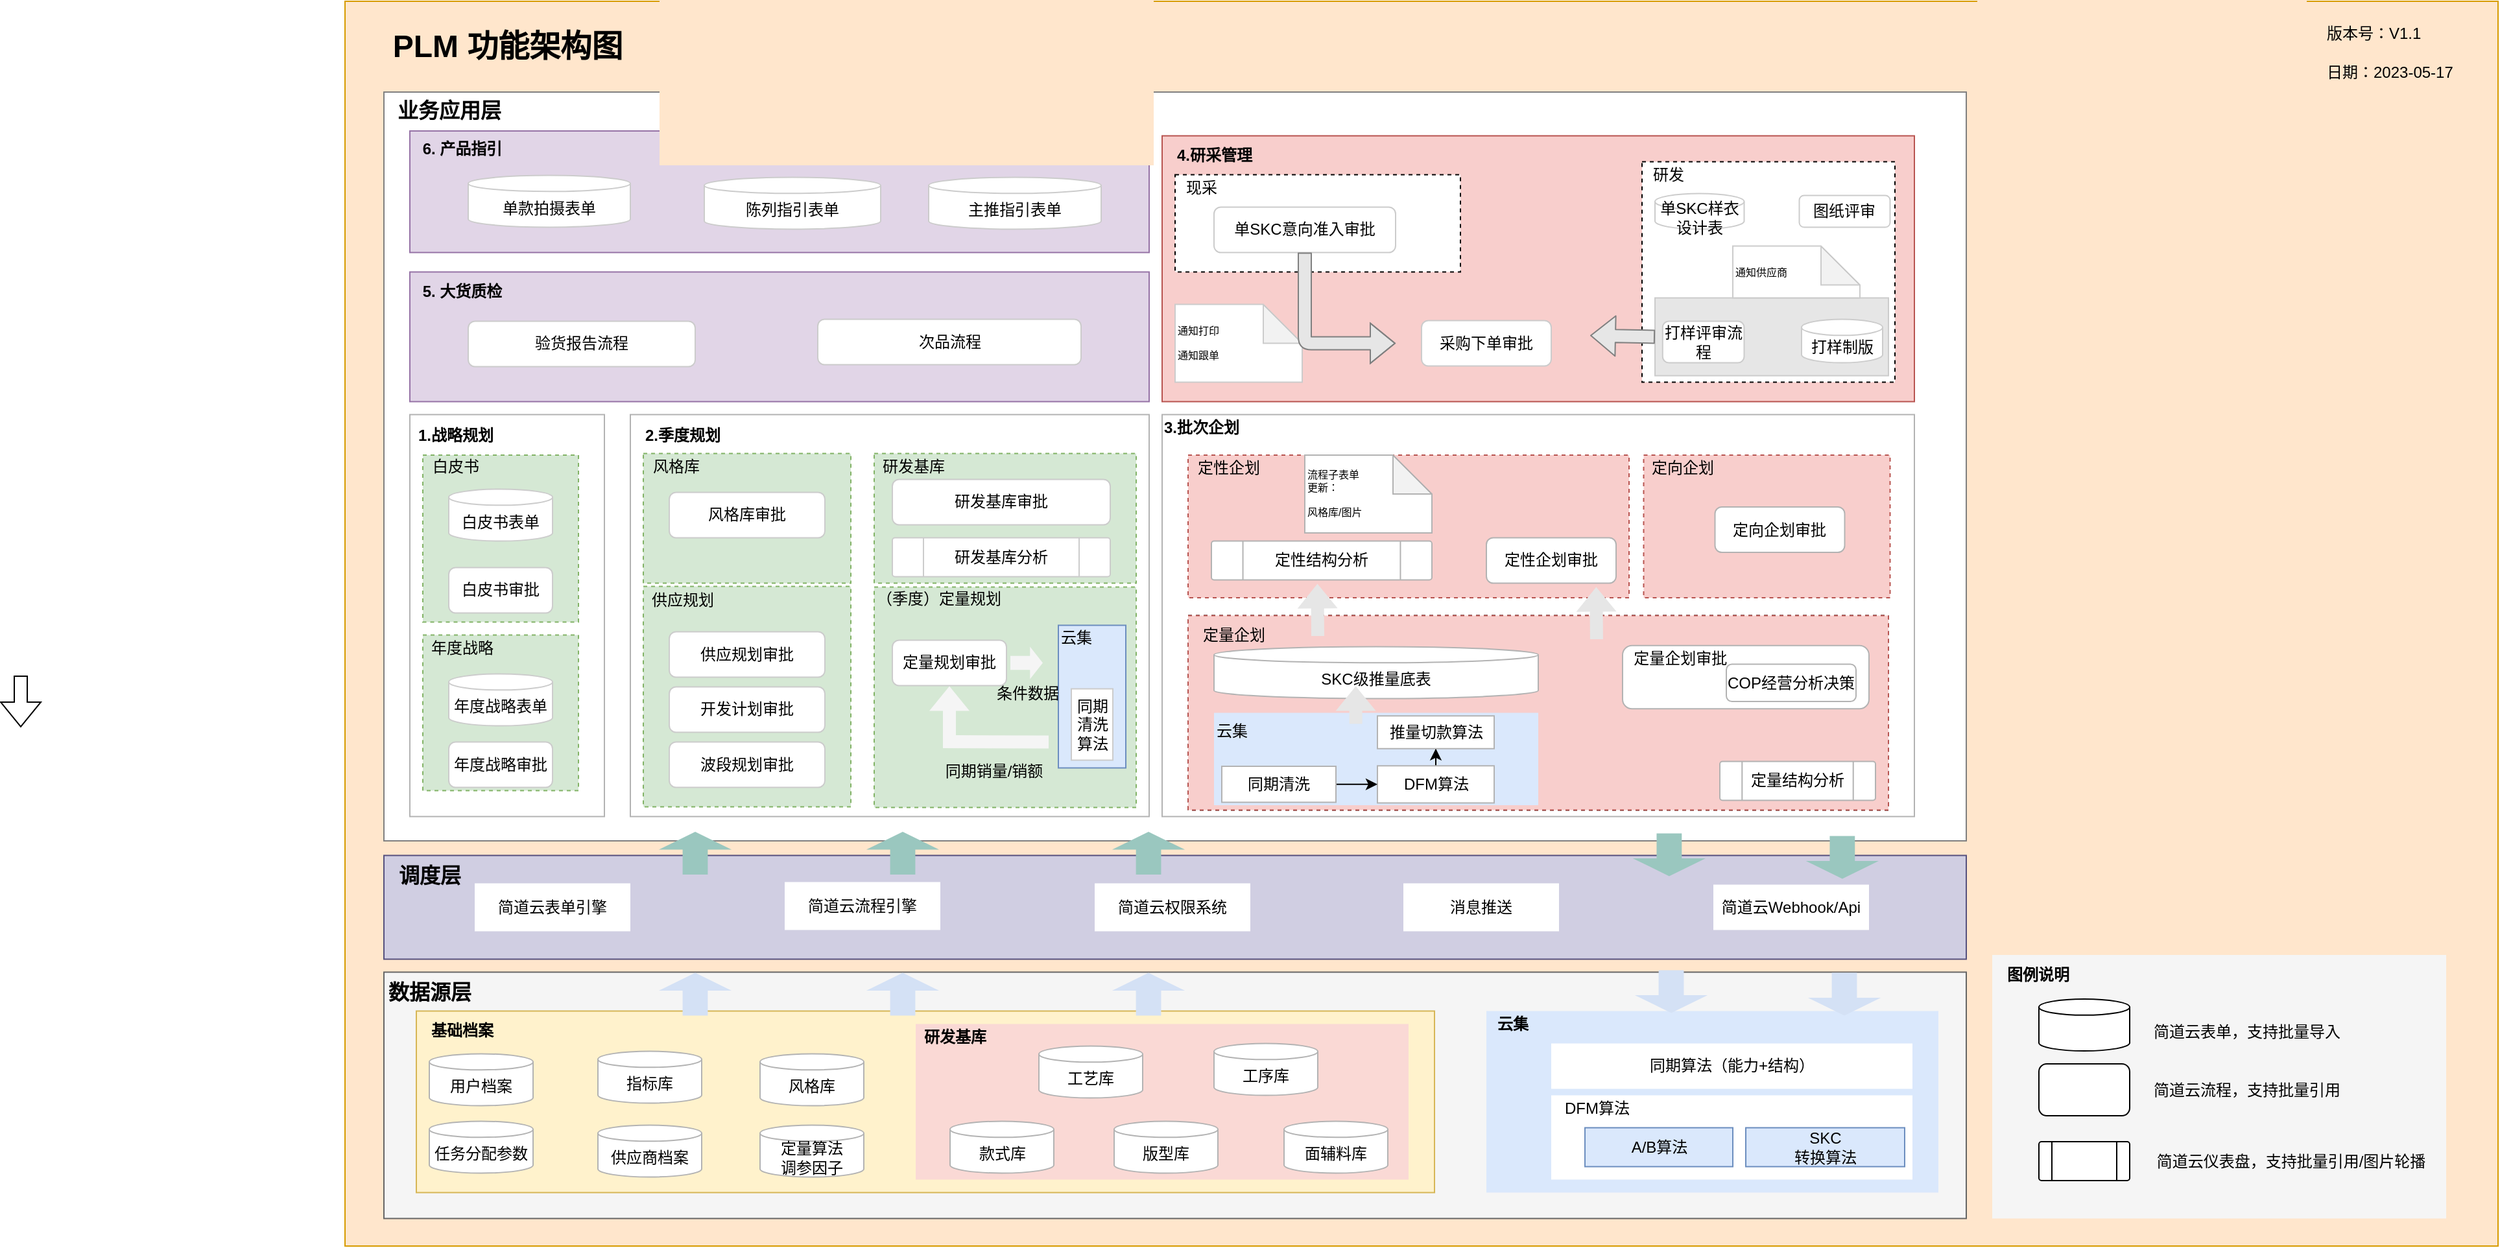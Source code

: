 <mxfile version="21.3.0" type="github">
  <diagram name="第 1 页" id="NGaYdp4NzxHwyvM-AVmB">
    <mxGraphModel dx="2502" dy="943" grid="1" gridSize="10" guides="1" tooltips="1" connect="1" arrows="1" fold="1" page="1" pageScale="1" pageWidth="827" pageHeight="1169" math="0" shadow="0">
      <root>
        <mxCell id="0" />
        <mxCell id="1" parent="0" />
        <mxCell id="VTWRcrDlexA1xvFoJJcc-1" value="" style="rounded=0;whiteSpace=wrap;html=1;fillColor=#ffe6cc;strokeColor=#d79b00;" parent="1" vertex="1">
          <mxGeometry y="1070" width="1660" height="960" as="geometry" />
        </mxCell>
        <mxCell id="VTWRcrDlexA1xvFoJJcc-2" value="" style="rounded=0;whiteSpace=wrap;html=1;strokeColor=#808080;" parent="1" vertex="1">
          <mxGeometry x="30" y="1140" width="1220" height="577.5" as="geometry" />
        </mxCell>
        <mxCell id="VTWRcrDlexA1xvFoJJcc-3" value="&lt;b style=&quot;font-size: 16px;&quot;&gt;业务应用层&lt;/b&gt;" style="text;html=1;align=center;verticalAlign=middle;resizable=0;points=[];autosize=1;fontSize=16;" parent="1" vertex="1">
          <mxGeometry x="30" y="1139" width="100" height="30" as="geometry" />
        </mxCell>
        <mxCell id="VTWRcrDlexA1xvFoJJcc-4" value="" style="rounded=0;whiteSpace=wrap;html=1;strokeColor=#B3B3B3;" parent="1" vertex="1">
          <mxGeometry x="50" y="1388.75" width="150" height="310" as="geometry" />
        </mxCell>
        <mxCell id="VTWRcrDlexA1xvFoJJcc-5" value="1.战略规划" style="text;html=1;align=center;verticalAlign=middle;resizable=0;points=[];autosize=1;fontStyle=1" parent="1" vertex="1">
          <mxGeometry x="45" y="1390" width="80" height="30" as="geometry" />
        </mxCell>
        <mxCell id="VTWRcrDlexA1xvFoJJcc-6" value="" style="rounded=0;whiteSpace=wrap;html=1;strokeColor=#666666;fillColor=#f5f5f5;fontColor=#333333;" parent="1" vertex="1">
          <mxGeometry x="30" y="1818.75" width="1220" height="190" as="geometry" />
        </mxCell>
        <mxCell id="VTWRcrDlexA1xvFoJJcc-7" value="&lt;b style=&quot;font-size: 16px;&quot;&gt;数据源层&lt;/b&gt;" style="text;html=1;align=center;verticalAlign=middle;resizable=0;points=[];autosize=1;fontSize=16;" parent="1" vertex="1">
          <mxGeometry x="20" y="1818.75" width="90" height="30" as="geometry" />
        </mxCell>
        <mxCell id="VTWRcrDlexA1xvFoJJcc-8" value="" style="rounded=0;whiteSpace=wrap;html=1;strokeColor=#d6b656;fillColor=#fff2cc;" parent="1" vertex="1">
          <mxGeometry x="55" y="1848.75" width="785" height="140" as="geometry" />
        </mxCell>
        <mxCell id="VTWRcrDlexA1xvFoJJcc-10" value="" style="rounded=0;whiteSpace=wrap;html=1;strokeColor=none;fillColor=#fad9d5;" parent="1" vertex="1">
          <mxGeometry x="440" y="1858.75" width="380" height="120" as="geometry" />
        </mxCell>
        <mxCell id="VTWRcrDlexA1xvFoJJcc-11" value="&lt;b&gt;研发基库&lt;/b&gt;" style="text;html=1;align=center;verticalAlign=middle;resizable=0;points=[];autosize=1;" parent="1" vertex="1">
          <mxGeometry x="440" y="1858.75" width="60" height="20" as="geometry" />
        </mxCell>
        <mxCell id="VTWRcrDlexA1xvFoJJcc-17" value="定量算法&lt;br&gt;调参因子" style="shape=cylinder3;whiteSpace=wrap;html=1;boundedLbl=1;backgroundOutline=1;size=6.2;strokeColor=#B3B3B3;" parent="1" vertex="1">
          <mxGeometry x="320" y="1936.75" width="80" height="40" as="geometry" />
        </mxCell>
        <mxCell id="VTWRcrDlexA1xvFoJJcc-18" value="任务分配参数" style="shape=cylinder3;whiteSpace=wrap;html=1;boundedLbl=1;backgroundOutline=1;size=6.2;strokeColor=#B3B3B3;" parent="1" vertex="1">
          <mxGeometry x="65" y="1933.75" width="80" height="40" as="geometry" />
        </mxCell>
        <mxCell id="VTWRcrDlexA1xvFoJJcc-19" value="供应商档案" style="shape=cylinder3;whiteSpace=wrap;html=1;boundedLbl=1;backgroundOutline=1;size=6.2;strokeColor=#B3B3B3;" parent="1" vertex="1">
          <mxGeometry x="195" y="1936.75" width="80" height="40" as="geometry" />
        </mxCell>
        <mxCell id="VTWRcrDlexA1xvFoJJcc-20" value="风格库" style="shape=cylinder3;whiteSpace=wrap;html=1;boundedLbl=1;backgroundOutline=1;size=6.2;strokeColor=#B3B3B3;" parent="1" vertex="1">
          <mxGeometry x="320" y="1881.75" width="80" height="40" as="geometry" />
        </mxCell>
        <mxCell id="VTWRcrDlexA1xvFoJJcc-21" value="用户档案" style="shape=cylinder3;whiteSpace=wrap;html=1;boundedLbl=1;backgroundOutline=1;size=6.2;strokeColor=#B3B3B3;" parent="1" vertex="1">
          <mxGeometry x="65" y="1881.75" width="80" height="40" as="geometry" />
        </mxCell>
        <mxCell id="VTWRcrDlexA1xvFoJJcc-22" value="指标库" style="shape=cylinder3;whiteSpace=wrap;html=1;boundedLbl=1;backgroundOutline=1;size=6.2;strokeColor=#B3B3B3;" parent="1" vertex="1">
          <mxGeometry x="195" y="1879.75" width="80" height="40" as="geometry" />
        </mxCell>
        <mxCell id="VTWRcrDlexA1xvFoJJcc-23" value="" style="rounded=0;whiteSpace=wrap;html=1;strokeColor=#56517e;fillColor=#d0cee2;" parent="1" vertex="1">
          <mxGeometry x="30" y="1728.75" width="1220" height="80" as="geometry" />
        </mxCell>
        <mxCell id="VTWRcrDlexA1xvFoJJcc-24" value="&lt;b style=&quot;font-size: 16px;&quot;&gt;调度层&lt;/b&gt;" style="text;html=1;align=center;verticalAlign=middle;resizable=0;points=[];autosize=1;fontSize=16;" parent="1" vertex="1">
          <mxGeometry x="30" y="1728.75" width="70" height="30" as="geometry" />
        </mxCell>
        <mxCell id="VTWRcrDlexA1xvFoJJcc-25" value="简道云表单引擎" style="rounded=1;whiteSpace=wrap;html=1;arcSize=0;flipH=1;strokeColor=none;" parent="1" vertex="1">
          <mxGeometry x="100" y="1750.25" width="120" height="37" as="geometry" />
        </mxCell>
        <mxCell id="VTWRcrDlexA1xvFoJJcc-26" value="简道云流程引擎" style="rounded=1;whiteSpace=wrap;html=1;arcSize=0;flipH=1;strokeColor=none;" parent="1" vertex="1">
          <mxGeometry x="339" y="1749.25" width="120" height="37" as="geometry" />
        </mxCell>
        <mxCell id="VTWRcrDlexA1xvFoJJcc-27" value="简道云权限系统" style="rounded=1;whiteSpace=wrap;html=1;arcSize=0;flipH=1;strokeColor=none;" parent="1" vertex="1">
          <mxGeometry x="578" y="1750.25" width="120" height="37" as="geometry" />
        </mxCell>
        <mxCell id="VTWRcrDlexA1xvFoJJcc-28" value="简道云Webhook/Api" style="rounded=1;whiteSpace=wrap;html=1;arcSize=0;flipH=1;strokeColor=none;" parent="1" vertex="1">
          <mxGeometry x="1055" y="1751.25" width="120" height="35" as="geometry" />
        </mxCell>
        <mxCell id="VTWRcrDlexA1xvFoJJcc-29" value="" style="rounded=0;whiteSpace=wrap;html=1;fillColor=#dae8fc;strokeColor=none;" parent="1" vertex="1">
          <mxGeometry x="880" y="1848.75" width="348.5" height="140" as="geometry" />
        </mxCell>
        <mxCell id="VTWRcrDlexA1xvFoJJcc-30" value="&lt;b&gt;云集&lt;/b&gt;" style="text;html=1;align=center;verticalAlign=middle;resizable=0;points=[];autosize=1;" parent="1" vertex="1">
          <mxGeometry x="880" y="1848.75" width="40" height="20" as="geometry" />
        </mxCell>
        <mxCell id="VTWRcrDlexA1xvFoJJcc-31" value="同期算法（能力+结构）" style="html=1;strokeColor=none;" parent="1" vertex="1">
          <mxGeometry x="930" y="1873.75" width="278.5" height="35" as="geometry" />
        </mxCell>
        <mxCell id="VTWRcrDlexA1xvFoJJcc-32" value="" style="html=1;strokeColor=none;" parent="1" vertex="1">
          <mxGeometry x="930" y="1913.75" width="278.5" height="65" as="geometry" />
        </mxCell>
        <mxCell id="VTWRcrDlexA1xvFoJJcc-33" value="A/B算法" style="html=1;fillColor=#dae8fc;strokeColor=#6c8ebf;" parent="1" vertex="1">
          <mxGeometry x="956" y="1938.75" width="114" height="30" as="geometry" />
        </mxCell>
        <mxCell id="VTWRcrDlexA1xvFoJJcc-34" value="DFM算法" style="text;html=1;align=center;verticalAlign=middle;resizable=0;points=[];autosize=1;" parent="1" vertex="1">
          <mxGeometry x="930" y="1913.75" width="70" height="20" as="geometry" />
        </mxCell>
        <mxCell id="VTWRcrDlexA1xvFoJJcc-35" value="SKC&lt;br&gt;转换算法" style="html=1;fillColor=#dae8fc;strokeColor=#6c8ebf;" parent="1" vertex="1">
          <mxGeometry x="1080" y="1938.75" width="122.5" height="30" as="geometry" />
        </mxCell>
        <mxCell id="VTWRcrDlexA1xvFoJJcc-36" value="" style="rounded=0;whiteSpace=wrap;html=1;fillColor=#f5f5f5;fontColor=#333333;strokeColor=none;" parent="1" vertex="1">
          <mxGeometry x="1270" y="1805.5" width="350" height="203.25" as="geometry" />
        </mxCell>
        <mxCell id="VTWRcrDlexA1xvFoJJcc-37" value="图例说明" style="text;html=1;align=center;verticalAlign=middle;resizable=0;points=[];autosize=1;fontStyle=1" parent="1" vertex="1">
          <mxGeometry x="1270" y="1805.5" width="70" height="30" as="geometry" />
        </mxCell>
        <mxCell id="VTWRcrDlexA1xvFoJJcc-38" value="" style="shape=cylinder3;whiteSpace=wrap;html=1;boundedLbl=1;backgroundOutline=1;size=6.2;" parent="1" vertex="1">
          <mxGeometry x="1306" y="1839.5" width="70" height="40" as="geometry" />
        </mxCell>
        <mxCell id="VTWRcrDlexA1xvFoJJcc-39" value="简道云表单，支持批量导入" style="text;html=1;align=center;verticalAlign=middle;resizable=0;points=[];autosize=1;" parent="1" vertex="1">
          <mxGeometry x="1386" y="1854.5" width="160" height="20" as="geometry" />
        </mxCell>
        <mxCell id="VTWRcrDlexA1xvFoJJcc-40" value="" style="rounded=0;whiteSpace=wrap;html=1;dashed=1;fillColor=#d5e8d4;strokeColor=#82b366;" parent="1" vertex="1">
          <mxGeometry x="60" y="1420" width="120" height="128.75" as="geometry" />
        </mxCell>
        <mxCell id="VTWRcrDlexA1xvFoJJcc-41" value="白皮书" style="text;html=1;align=center;verticalAlign=middle;resizable=0;points=[];autosize=1;" parent="1" vertex="1">
          <mxGeometry x="60" y="1418.75" width="50" height="20" as="geometry" />
        </mxCell>
        <mxCell id="VTWRcrDlexA1xvFoJJcc-42" value="白皮书表单" style="shape=cylinder3;whiteSpace=wrap;html=1;boundedLbl=1;backgroundOutline=1;size=6.2;strokeColor=#CCCCCC;" parent="1" vertex="1">
          <mxGeometry x="80" y="1446.25" width="80" height="40" as="geometry" />
        </mxCell>
        <mxCell id="VTWRcrDlexA1xvFoJJcc-43" value="" style="rounded=0;whiteSpace=wrap;html=1;dashed=1;fillColor=#d5e8d4;strokeColor=#82b366;" parent="1" vertex="1">
          <mxGeometry x="60" y="1558.75" width="120" height="120" as="geometry" />
        </mxCell>
        <mxCell id="VTWRcrDlexA1xvFoJJcc-44" value="年度战略" style="text;html=1;align=center;verticalAlign=middle;resizable=0;points=[];autosize=1;" parent="1" vertex="1">
          <mxGeometry x="60" y="1558.75" width="60" height="20" as="geometry" />
        </mxCell>
        <mxCell id="VTWRcrDlexA1xvFoJJcc-45" value="年度战略表单" style="shape=cylinder3;whiteSpace=wrap;html=1;boundedLbl=1;backgroundOutline=1;size=6.2;strokeColor=#CCCCCC;" parent="1" vertex="1">
          <mxGeometry x="80" y="1588.75" width="80" height="40" as="geometry" />
        </mxCell>
        <mxCell id="VTWRcrDlexA1xvFoJJcc-46" value="" style="rounded=0;whiteSpace=wrap;html=1;strokeColor=#B3B3B3;" parent="1" vertex="1">
          <mxGeometry x="220" y="1388.75" width="400" height="310" as="geometry" />
        </mxCell>
        <mxCell id="VTWRcrDlexA1xvFoJJcc-47" value="2.季度规划" style="text;html=1;align=center;verticalAlign=middle;resizable=0;points=[];autosize=1;fontStyle=1" parent="1" vertex="1">
          <mxGeometry x="220" y="1389.75" width="80" height="30" as="geometry" />
        </mxCell>
        <mxCell id="VTWRcrDlexA1xvFoJJcc-48" value="" style="rounded=0;whiteSpace=wrap;html=1;dashed=1;fillColor=#d5e8d4;strokeColor=#82b366;" parent="1" vertex="1">
          <mxGeometry x="230" y="1418.75" width="160" height="100" as="geometry" />
        </mxCell>
        <mxCell id="VTWRcrDlexA1xvFoJJcc-49" value="风格库" style="text;html=1;align=center;verticalAlign=middle;resizable=0;points=[];autosize=1;" parent="1" vertex="1">
          <mxGeometry x="230" y="1418.75" width="50" height="20" as="geometry" />
        </mxCell>
        <mxCell id="VTWRcrDlexA1xvFoJJcc-50" value="" style="rounded=0;whiteSpace=wrap;html=1;dashed=1;fillColor=#d5e8d4;strokeColor=#82b366;" parent="1" vertex="1">
          <mxGeometry x="230" y="1521.25" width="160" height="170" as="geometry" />
        </mxCell>
        <mxCell id="VTWRcrDlexA1xvFoJJcc-51" value="供应规划" style="text;html=1;align=center;verticalAlign=middle;resizable=0;points=[];autosize=1;" parent="1" vertex="1">
          <mxGeometry x="230" y="1521.75" width="60" height="20" as="geometry" />
        </mxCell>
        <mxCell id="VTWRcrDlexA1xvFoJJcc-52" value="" style="rounded=0;whiteSpace=wrap;html=1;dashed=1;fillColor=#d5e8d4;strokeColor=#82b366;" parent="1" vertex="1">
          <mxGeometry x="408" y="1418.75" width="202" height="100" as="geometry" />
        </mxCell>
        <mxCell id="VTWRcrDlexA1xvFoJJcc-53" value="研发基库" style="text;html=1;align=center;verticalAlign=middle;resizable=0;points=[];autosize=1;" parent="1" vertex="1">
          <mxGeometry x="408" y="1418.75" width="60" height="20" as="geometry" />
        </mxCell>
        <mxCell id="VTWRcrDlexA1xvFoJJcc-54" value="研发基库分析" style="shape=mxgraph.flowchart.predefined_process;whiteSpace=wrap;html=1;fillColor=#ffffff;strokeColor=#CCCCCC;strokeWidth=1;" parent="1" vertex="1">
          <mxGeometry x="422" y="1483.75" width="168" height="30" as="geometry" />
        </mxCell>
        <mxCell id="VTWRcrDlexA1xvFoJJcc-55" value="研发基库审批" style="shape=ext;rounded=1;html=1;whiteSpace=wrap;strokeWidth=1;strokeColor=#CCCCCC;" parent="1" vertex="1">
          <mxGeometry x="422" y="1438.75" width="168" height="35" as="geometry" />
        </mxCell>
        <mxCell id="VTWRcrDlexA1xvFoJJcc-56" value="" style="shape=ext;rounded=1;html=1;whiteSpace=wrap;strokeWidth=1;" parent="1" vertex="1">
          <mxGeometry x="1306" y="1889.5" width="70" height="40" as="geometry" />
        </mxCell>
        <mxCell id="VTWRcrDlexA1xvFoJJcc-57" value="" style="shape=mxgraph.flowchart.predefined_process;whiteSpace=wrap;html=1;fillColor=#ffffff;strokeColor=#000000;strokeWidth=1;" parent="1" vertex="1">
          <mxGeometry x="1306" y="1949.5" width="70" height="30" as="geometry" />
        </mxCell>
        <mxCell id="VTWRcrDlexA1xvFoJJcc-58" value="简道云流程，支持批量引用" style="text;html=1;align=center;verticalAlign=middle;resizable=0;points=[];autosize=1;" parent="1" vertex="1">
          <mxGeometry x="1386" y="1899.5" width="160" height="20" as="geometry" />
        </mxCell>
        <mxCell id="VTWRcrDlexA1xvFoJJcc-59" value="简道云仪表盘，支持批量引用/图片轮播" style="text;html=1;align=center;verticalAlign=middle;resizable=0;points=[];autosize=1;" parent="1" vertex="1">
          <mxGeometry x="1390" y="1954.5" width="220" height="20" as="geometry" />
        </mxCell>
        <mxCell id="VTWRcrDlexA1xvFoJJcc-60" value="风格库审批" style="shape=ext;rounded=1;html=1;whiteSpace=wrap;strokeWidth=1;strokeColor=#CCCCCC;" parent="1" vertex="1">
          <mxGeometry x="250" y="1448.75" width="120" height="35" as="geometry" />
        </mxCell>
        <mxCell id="VTWRcrDlexA1xvFoJJcc-61" value="供应规划审批" style="shape=ext;rounded=1;html=1;whiteSpace=wrap;strokeWidth=1;strokeColor=#CCCCCC;" parent="1" vertex="1">
          <mxGeometry x="250" y="1556.25" width="120" height="35" as="geometry" />
        </mxCell>
        <mxCell id="VTWRcrDlexA1xvFoJJcc-62" value="开发计划审批" style="shape=ext;rounded=1;html=1;whiteSpace=wrap;strokeWidth=1;strokeColor=#CCCCCC;" parent="1" vertex="1">
          <mxGeometry x="250" y="1598.75" width="120" height="35" as="geometry" />
        </mxCell>
        <mxCell id="VTWRcrDlexA1xvFoJJcc-63" value="波段规划审批" style="shape=ext;rounded=1;html=1;whiteSpace=wrap;strokeWidth=1;strokeColor=#CCCCCC;" parent="1" vertex="1">
          <mxGeometry x="250" y="1641.25" width="120" height="35" as="geometry" />
        </mxCell>
        <mxCell id="VTWRcrDlexA1xvFoJJcc-64" value="" style="rounded=0;whiteSpace=wrap;html=1;dashed=1;fillColor=#d5e8d4;strokeColor=#82b366;" parent="1" vertex="1">
          <mxGeometry x="408" y="1521.75" width="202" height="170" as="geometry" />
        </mxCell>
        <mxCell id="VTWRcrDlexA1xvFoJJcc-65" value="（季度）定量规划" style="text;html=1;align=left;verticalAlign=middle;resizable=0;points=[];autosize=1;" parent="1" vertex="1">
          <mxGeometry x="408" y="1521.25" width="110" height="20" as="geometry" />
        </mxCell>
        <mxCell id="VTWRcrDlexA1xvFoJJcc-66" value="" style="rounded=0;whiteSpace=wrap;html=1;fillColor=#dae8fc;strokeColor=#6c8ebf;" parent="1" vertex="1">
          <mxGeometry x="550" y="1551.25" width="52" height="110" as="geometry" />
        </mxCell>
        <mxCell id="VTWRcrDlexA1xvFoJJcc-67" value="定量规划审批" style="shape=ext;rounded=1;html=1;whiteSpace=wrap;strokeWidth=1;strokeColor=#CCCCCC;" parent="1" vertex="1">
          <mxGeometry x="422" y="1562.75" width="88" height="35" as="geometry" />
        </mxCell>
        <mxCell id="VTWRcrDlexA1xvFoJJcc-68" value="" style="shape=mxgraph.flowchart.transfer;whiteSpace=wrap;html=1;fillColor=#f5f5f5;strokeColor=none;strokeWidth=1;align=left;fontColor=#333333;" parent="1" vertex="1">
          <mxGeometry x="513" y="1567.75" width="25" height="25" as="geometry" />
        </mxCell>
        <mxCell id="VTWRcrDlexA1xvFoJJcc-69" value="云集" style="text;html=1;align=left;verticalAlign=middle;resizable=0;points=[];autosize=1;" parent="1" vertex="1">
          <mxGeometry x="550" y="1551.25" width="40" height="20" as="geometry" />
        </mxCell>
        <mxCell id="VTWRcrDlexA1xvFoJJcc-70" value="同期&lt;br&gt;清洗&lt;br&gt;算法" style="html=1;strokeColor=#CCCCCC;" parent="1" vertex="1">
          <mxGeometry x="560" y="1600.25" width="32" height="55" as="geometry" />
        </mxCell>
        <mxCell id="VTWRcrDlexA1xvFoJJcc-71" value="" style="shape=flexArrow;endArrow=classic;html=1;exitX=1;exitY=0.5;exitDx=0;exitDy=0;fillColor=#f5f5f5;strokeColor=none;" parent="1" target="hJLLqtvgNnCC99nh37jJ-4" edge="1">
          <mxGeometry x="936" y="1628.25" width="50" height="50" as="geometry">
            <mxPoint x="980" y="1604.38" as="sourcePoint" />
            <mxPoint x="936" y="1628.25" as="targetPoint" />
            <Array as="points">
              <mxPoint x="936" y="1676.25" />
            </Array>
          </mxGeometry>
        </mxCell>
        <mxCell id="VTWRcrDlexA1xvFoJJcc-72" value="" style="rounded=0;whiteSpace=wrap;html=1;strokeColor=#B3B3B3;" parent="1" vertex="1">
          <mxGeometry x="630" y="1388.75" width="580" height="310" as="geometry" />
        </mxCell>
        <mxCell id="VTWRcrDlexA1xvFoJJcc-74" value="" style="rounded=0;whiteSpace=wrap;html=1;dashed=1;" parent="1" vertex="1">
          <mxGeometry x="650" y="1543.75" width="540" height="150" as="geometry" />
        </mxCell>
        <mxCell id="VTWRcrDlexA1xvFoJJcc-75" value="定量企划" style="text;html=1;align=center;verticalAlign=middle;resizable=0;points=[];autosize=1;" parent="1" vertex="1">
          <mxGeometry x="650" y="1553.75" width="60" height="20" as="geometry" />
        </mxCell>
        <mxCell id="VTWRcrDlexA1xvFoJJcc-81" value="定量企划SKC" style="shape=cylinder3;whiteSpace=wrap;html=1;boundedLbl=1;backgroundOutline=1;size=6.2;" parent="1" vertex="1">
          <mxGeometry x="660" y="1576.25" width="120" height="40" as="geometry" />
        </mxCell>
        <mxCell id="VTWRcrDlexA1xvFoJJcc-82" value="定量企划流程" style="shape=ext;rounded=1;html=1;whiteSpace=wrap;strokeWidth=1;" parent="1" vertex="1">
          <mxGeometry x="660" y="1653.75" width="120" height="35" as="geometry" />
        </mxCell>
        <mxCell id="VTWRcrDlexA1xvFoJJcc-83" value="定量结构分析" style="shape=mxgraph.flowchart.predefined_process;whiteSpace=wrap;html=1;fillColor=#ffffff;strokeColor=#000000;strokeWidth=1;" parent="1" vertex="1">
          <mxGeometry x="834" y="1656.25" width="172" height="30" as="geometry" />
        </mxCell>
        <mxCell id="VTWRcrDlexA1xvFoJJcc-84" value="" style="rounded=0;whiteSpace=wrap;html=1;" parent="1" vertex="1">
          <mxGeometry x="796" y="1553.75" width="248" height="75" as="geometry" />
        </mxCell>
        <mxCell id="VTWRcrDlexA1xvFoJJcc-85" value="云集" style="text;html=1;align=left;verticalAlign=middle;resizable=0;points=[];autosize=1;" parent="1" vertex="1">
          <mxGeometry x="796" y="1553.75" width="40" height="20" as="geometry" />
        </mxCell>
        <mxCell id="VTWRcrDlexA1xvFoJJcc-86" value="" style="edgeStyle=orthogonalEdgeStyle;rounded=0;orthogonalLoop=1;jettySize=auto;html=1;" parent="1" source="VTWRcrDlexA1xvFoJJcc-87" target="VTWRcrDlexA1xvFoJJcc-88" edge="1">
          <mxGeometry x="896" y="1591.35" as="geometry" />
        </mxCell>
        <mxCell id="VTWRcrDlexA1xvFoJJcc-87" value="同期清洗算法" style="html=1;" parent="1" vertex="1">
          <mxGeometry x="806" y="1573.75" width="90" height="35" as="geometry" />
        </mxCell>
        <mxCell id="VTWRcrDlexA1xvFoJJcc-88" value="DFM算法" style="whiteSpace=wrap;html=1;" parent="1" vertex="1">
          <mxGeometry x="935" y="1571.25" width="88" height="40" as="geometry" />
        </mxCell>
        <mxCell id="VTWRcrDlexA1xvFoJJcc-89" value="消息推送" style="rounded=1;whiteSpace=wrap;html=1;arcSize=0;flipH=1;strokeColor=none;" parent="1" vertex="1">
          <mxGeometry x="816" y="1750.25" width="120" height="37" as="geometry" />
        </mxCell>
        <mxCell id="VTWRcrDlexA1xvFoJJcc-94" value="COP经营分析决策流程" style="shape=ext;rounded=1;html=1;whiteSpace=wrap;strokeWidth=1;" parent="1" vertex="1">
          <mxGeometry x="1060" y="1573.75" width="120" height="35" as="geometry" />
        </mxCell>
        <mxCell id="VTWRcrDlexA1xvFoJJcc-95" value="3.批次企划" style="text;html=1;align=center;verticalAlign=middle;resizable=0;points=[];autosize=1;fontStyle=1" parent="1" vertex="1">
          <mxGeometry x="620" y="1383.75" width="80" height="30" as="geometry" />
        </mxCell>
        <mxCell id="VTWRcrDlexA1xvFoJJcc-96" value="" style="rounded=0;whiteSpace=wrap;html=1;dashed=1;fillColor=#f8cecc;strokeColor=#b85450;" parent="1" vertex="1">
          <mxGeometry x="650" y="1543.75" width="540" height="150" as="geometry" />
        </mxCell>
        <mxCell id="VTWRcrDlexA1xvFoJJcc-97" value="定量企划" style="text;html=1;align=center;verticalAlign=middle;resizable=0;points=[];autosize=1;fontStyle=0" parent="1" vertex="1">
          <mxGeometry x="650" y="1543.75" width="70" height="30" as="geometry" />
        </mxCell>
        <mxCell id="VTWRcrDlexA1xvFoJJcc-98" value="" style="rounded=0;whiteSpace=wrap;html=1;dashed=1;fillColor=#f8cecc;strokeColor=#b85450;" parent="1" vertex="1">
          <mxGeometry x="650" y="1420" width="340" height="110" as="geometry" />
        </mxCell>
        <mxCell id="VTWRcrDlexA1xvFoJJcc-99" value="定性企划" style="text;html=1;align=center;verticalAlign=middle;resizable=0;points=[];autosize=1;" parent="1" vertex="1">
          <mxGeometry x="651" y="1420" width="60" height="20" as="geometry" />
        </mxCell>
        <mxCell id="VTWRcrDlexA1xvFoJJcc-102" value="SKC级推量底表" style="shape=cylinder3;whiteSpace=wrap;html=1;boundedLbl=1;backgroundOutline=1;size=6.2;strokeColor=#B3B3B3;" parent="1" vertex="1">
          <mxGeometry x="670" y="1567.75" width="250" height="40" as="geometry" />
        </mxCell>
        <mxCell id="VTWRcrDlexA1xvFoJJcc-103" value="&amp;nbsp; 定量企划审批&lt;br&gt;&lt;br&gt;&lt;br&gt;" style="shape=ext;rounded=1;html=1;whiteSpace=wrap;strokeWidth=1;strokeColor=#B3B3B3;align=left;" parent="1" vertex="1">
          <mxGeometry x="985" y="1566.88" width="190" height="48.75" as="geometry" />
        </mxCell>
        <mxCell id="VTWRcrDlexA1xvFoJJcc-104" value="定量结构分析" style="shape=mxgraph.flowchart.predefined_process;whiteSpace=wrap;html=1;fillColor=#ffffff;strokeColor=#B3B3B3;strokeWidth=1;" parent="1" vertex="1">
          <mxGeometry x="1060" y="1656.25" width="120" height="30" as="geometry" />
        </mxCell>
        <mxCell id="VTWRcrDlexA1xvFoJJcc-107" value="" style="edgeStyle=orthogonalEdgeStyle;rounded=0;orthogonalLoop=1;jettySize=auto;html=1;" parent="1" source="VTWRcrDlexA1xvFoJJcc-109" edge="1">
          <mxGeometry x="840" y="1606.85" as="geometry">
            <mxPoint x="865" y="1606.81" as="targetPoint" />
          </mxGeometry>
        </mxCell>
        <mxCell id="hJLLqtvgNnCC99nh37jJ-22" value="" style="edgeStyle=orthogonalEdgeStyle;rounded=0;orthogonalLoop=1;jettySize=auto;html=1;" edge="1" parent="1" target="hJLLqtvgNnCC99nh37jJ-21">
          <mxGeometry relative="1" as="geometry">
            <mxPoint x="775" y="1606.75" as="sourcePoint" />
            <Array as="points">
              <mxPoint x="760" y="1607" />
              <mxPoint x="760" y="1607" />
            </Array>
          </mxGeometry>
        </mxCell>
        <mxCell id="VTWRcrDlexA1xvFoJJcc-110" value="定性企划审批" style="shape=ext;rounded=1;html=1;whiteSpace=wrap;strokeWidth=1;strokeColor=#B3B3B3;" parent="1" vertex="1">
          <mxGeometry x="880" y="1483.75" width="100" height="35" as="geometry" />
        </mxCell>
        <mxCell id="VTWRcrDlexA1xvFoJJcc-111" value="定性结构分析" style="shape=mxgraph.flowchart.predefined_process;whiteSpace=wrap;html=1;fillColor=#ffffff;strokeColor=#B3B3B3;strokeWidth=1;" parent="1" vertex="1">
          <mxGeometry x="668" y="1486.25" width="170" height="30" as="geometry" />
        </mxCell>
        <mxCell id="VTWRcrDlexA1xvFoJJcc-113" value="&lt;font style=&quot;font-size: 8px;&quot;&gt;流程子表单&lt;br style=&quot;font-size: 8px;&quot;&gt;更新：&lt;br style=&quot;font-size: 8px;&quot;&gt;&lt;br style=&quot;font-size: 8px;&quot;&gt;&lt;/font&gt;&lt;div style=&quot;font-size: 8px;&quot;&gt;&lt;span style=&quot;background-color: initial; font-size: 8px;&quot;&gt;&lt;font style=&quot;font-size: 8px;&quot;&gt;风格库/图片&lt;/font&gt;&lt;/span&gt;&lt;/div&gt;" style="shape=note;whiteSpace=wrap;html=1;backgroundOutline=1;darkOpacity=0.05;align=left;fontSize=8;strokeColor=#B3B3B3;" parent="1" vertex="1">
          <mxGeometry x="740" y="1420" width="98" height="60" as="geometry" />
        </mxCell>
        <mxCell id="VTWRcrDlexA1xvFoJJcc-115" value="" style="rounded=0;whiteSpace=wrap;html=1;fillColor=#f8cecc;strokeColor=#b85450;" parent="1" vertex="1">
          <mxGeometry x="630" y="1173.75" width="580" height="205" as="geometry" />
        </mxCell>
        <mxCell id="VTWRcrDlexA1xvFoJJcc-116" value="4.研采管理" style="text;html=1;align=center;verticalAlign=middle;resizable=0;points=[];autosize=1;fontStyle=1" parent="1" vertex="1">
          <mxGeometry x="630" y="1173.75" width="80" height="30" as="geometry" />
        </mxCell>
        <mxCell id="VTWRcrDlexA1xvFoJJcc-117" value="" style="rounded=0;whiteSpace=wrap;html=1;dashed=1;" parent="1" vertex="1">
          <mxGeometry x="1000" y="1193.75" width="195" height="170" as="geometry" />
        </mxCell>
        <mxCell id="VTWRcrDlexA1xvFoJJcc-118" value="研发" style="text;html=1;align=center;verticalAlign=middle;resizable=0;points=[];autosize=1;" parent="1" vertex="1">
          <mxGeometry x="1000" y="1193.75" width="40" height="20" as="geometry" />
        </mxCell>
        <mxCell id="VTWRcrDlexA1xvFoJJcc-119" value="" style="rounded=0;whiteSpace=wrap;html=1;dashed=1;" parent="1" vertex="1">
          <mxGeometry x="640" y="1203.75" width="220" height="75" as="geometry" />
        </mxCell>
        <mxCell id="VTWRcrDlexA1xvFoJJcc-120" value="现采" style="text;html=1;align=center;verticalAlign=middle;resizable=0;points=[];autosize=1;" parent="1" vertex="1">
          <mxGeometry x="640" y="1203.75" width="40" height="20" as="geometry" />
        </mxCell>
        <mxCell id="VTWRcrDlexA1xvFoJJcc-121" value="单SKC意向准入审批" style="shape=ext;rounded=1;html=1;whiteSpace=wrap;strokeWidth=1;strokeColor=#CCCCCC;" parent="1" vertex="1">
          <mxGeometry x="670" y="1228.75" width="140" height="35" as="geometry" />
        </mxCell>
        <mxCell id="VTWRcrDlexA1xvFoJJcc-122" value="采购下单审批" style="shape=ext;rounded=1;html=1;whiteSpace=wrap;strokeWidth=1;strokeColor=#CCCCCC;" parent="1" vertex="1">
          <mxGeometry x="830" y="1316.25" width="100" height="35" as="geometry" />
        </mxCell>
        <mxCell id="VTWRcrDlexA1xvFoJJcc-123" value="&lt;span style=&quot;font-size: 8px;&quot;&gt;通知打印&lt;br style=&quot;font-size: 8px;&quot;&gt;&lt;/span&gt;&lt;br style=&quot;font-size: 8px;&quot;&gt;通知跟单" style="shape=note;whiteSpace=wrap;html=1;backgroundOutline=1;darkOpacity=0.05;align=left;fontSize=8;strokeColor=#CCCCCC;" parent="1" vertex="1">
          <mxGeometry x="640" y="1303.75" width="98" height="60" as="geometry" />
        </mxCell>
        <mxCell id="VTWRcrDlexA1xvFoJJcc-124" value="单SKC样衣设计表" style="shape=cylinder3;whiteSpace=wrap;html=1;boundedLbl=1;backgroundOutline=1;size=6.2;strokeColor=#CCCCCC;" parent="1" vertex="1">
          <mxGeometry x="1010" y="1218.25" width="68.75" height="27.5" as="geometry" />
        </mxCell>
        <mxCell id="VTWRcrDlexA1xvFoJJcc-125" value="图纸评审" style="shape=ext;rounded=1;html=1;whiteSpace=wrap;strokeWidth=1;strokeColor=#CCCCCC;" parent="1" vertex="1">
          <mxGeometry x="1121.25" y="1219.75" width="70" height="24.5" as="geometry" />
        </mxCell>
        <mxCell id="VTWRcrDlexA1xvFoJJcc-126" value="" style="rounded=0;whiteSpace=wrap;html=1;fillColor=#E6E6E6;strokeColor=#CCCCCC;" parent="1" vertex="1">
          <mxGeometry x="1010" y="1298.75" width="180" height="60" as="geometry" />
        </mxCell>
        <mxCell id="VTWRcrDlexA1xvFoJJcc-127" value="打样评审流程" style="shape=ext;rounded=1;html=1;whiteSpace=wrap;strokeWidth=1;strokeColor=#CCCCCC;" parent="1" vertex="1">
          <mxGeometry x="1015.89" y="1316.75" width="62.86" height="32" as="geometry" />
        </mxCell>
        <mxCell id="VTWRcrDlexA1xvFoJJcc-128" value="打样制版" style="shape=cylinder3;whiteSpace=wrap;html=1;boundedLbl=1;backgroundOutline=1;size=6.2;strokeColor=#CCCCCC;" parent="1" vertex="1">
          <mxGeometry x="1123" y="1315.25" width="62.5" height="33.5" as="geometry" />
        </mxCell>
        <mxCell id="VTWRcrDlexA1xvFoJJcc-129" value="&lt;span style=&quot;font-size: 8px;&quot;&gt;通知供应商&lt;br style=&quot;font-size: 8px;&quot;&gt;&lt;/span&gt;" style="shape=note;whiteSpace=wrap;html=1;backgroundOutline=1;darkOpacity=0.05;align=left;fontSize=8;strokeColor=#CCCCCC;" parent="1" vertex="1">
          <mxGeometry x="1070" y="1258.75" width="98" height="40" as="geometry" />
        </mxCell>
        <mxCell id="VTWRcrDlexA1xvFoJJcc-130" value="年度战略审批" style="shape=ext;rounded=1;html=1;whiteSpace=wrap;strokeWidth=1;strokeColor=#CCCCCC;" parent="1" vertex="1">
          <mxGeometry x="80" y="1641.25" width="80" height="35" as="geometry" />
        </mxCell>
        <mxCell id="VTWRcrDlexA1xvFoJJcc-131" value="白皮书审批" style="shape=ext;rounded=1;html=1;whiteSpace=wrap;strokeWidth=1;strokeColor=#CCCCCC;" parent="1" vertex="1">
          <mxGeometry x="80" y="1506.75" width="80" height="35" as="geometry" />
        </mxCell>
        <mxCell id="VTWRcrDlexA1xvFoJJcc-132" value="" style="rounded=0;whiteSpace=wrap;html=1;fillColor=#e1d5e7;strokeColor=#9673a6;" parent="1" vertex="1">
          <mxGeometry x="50" y="1278.75" width="570" height="100" as="geometry" />
        </mxCell>
        <mxCell id="VTWRcrDlexA1xvFoJJcc-133" value="5. 大货质检" style="text;html=1;align=center;verticalAlign=middle;resizable=0;points=[];autosize=1;fontStyle=1" parent="1" vertex="1">
          <mxGeometry x="50" y="1278.75" width="80" height="30" as="geometry" />
        </mxCell>
        <mxCell id="VTWRcrDlexA1xvFoJJcc-134" value="验货报告流程" style="shape=ext;rounded=1;html=1;whiteSpace=wrap;strokeWidth=1;strokeColor=#CCCCCC;" parent="1" vertex="1">
          <mxGeometry x="95" y="1316.75" width="175" height="35" as="geometry" />
        </mxCell>
        <mxCell id="VTWRcrDlexA1xvFoJJcc-135" value="次品流程" style="shape=ext;rounded=1;html=1;whiteSpace=wrap;strokeWidth=1;strokeColor=#CCCCCC;" parent="1" vertex="1">
          <mxGeometry x="364.5" y="1315.25" width="203" height="35" as="geometry" />
        </mxCell>
        <mxCell id="VTWRcrDlexA1xvFoJJcc-136" value="" style="rounded=0;whiteSpace=wrap;html=1;fillColor=#e1d5e7;strokeColor=#9673a6;" parent="1" vertex="1">
          <mxGeometry x="50" y="1170" width="570" height="93.75" as="geometry" />
        </mxCell>
        <mxCell id="VTWRcrDlexA1xvFoJJcc-137" value="6. 产品指引" style="text;html=1;align=center;verticalAlign=middle;resizable=0;points=[];autosize=1;fontStyle=1" parent="1" vertex="1">
          <mxGeometry x="50" y="1169" width="80" height="30" as="geometry" />
        </mxCell>
        <mxCell id="VTWRcrDlexA1xvFoJJcc-138" value="单款拍摄表单" style="shape=cylinder3;whiteSpace=wrap;html=1;boundedLbl=1;backgroundOutline=1;size=6.2;strokeColor=#CCCCCC;" parent="1" vertex="1">
          <mxGeometry x="95" y="1204.25" width="125" height="40" as="geometry" />
        </mxCell>
        <mxCell id="VTWRcrDlexA1xvFoJJcc-139" value="陈列指引表单" style="shape=cylinder3;whiteSpace=wrap;html=1;boundedLbl=1;backgroundOutline=1;size=6.2;strokeColor=#CCCCCC;" parent="1" vertex="1">
          <mxGeometry x="277" y="1205.75" width="136" height="40" as="geometry" />
        </mxCell>
        <mxCell id="VTWRcrDlexA1xvFoJJcc-141" value="主推指引表单" style="shape=cylinder3;whiteSpace=wrap;html=1;boundedLbl=1;backgroundOutline=1;size=6.2;strokeColor=#CCCCCC;" parent="1" vertex="1">
          <mxGeometry x="450" y="1205.75" width="133" height="40" as="geometry" />
        </mxCell>
        <mxCell id="VTWRcrDlexA1xvFoJJcc-142" value="" style="shape=flexArrow;endArrow=classic;html=1;exitX=0;exitY=0.5;exitDx=0;exitDy=0;strokeColor=#808080;fillColor=#E6E6E6;" parent="1" source="VTWRcrDlexA1xvFoJJcc-126" edge="1">
          <mxGeometry x="960" y="1327.75" width="50" height="50" as="geometry">
            <mxPoint x="1010" y="1328.75" as="sourcePoint" />
            <mxPoint x="960" y="1327.75" as="targetPoint" />
          </mxGeometry>
        </mxCell>
        <mxCell id="VTWRcrDlexA1xvFoJJcc-143" value="" style="shape=flexArrow;endArrow=classic;html=1;exitX=0.5;exitY=1;exitDx=0;exitDy=0;strokeColor=#808080;fillColor=#E6E6E6;" parent="1" source="VTWRcrDlexA1xvFoJJcc-121" edge="1">
          <mxGeometry x="740" y="1263.75" width="50" height="50" as="geometry">
            <mxPoint x="830" y="1289.25" as="sourcePoint" />
            <mxPoint x="810" y="1333.75" as="targetPoint" />
            <Array as="points">
              <mxPoint x="740" y="1333.75" />
            </Array>
          </mxGeometry>
        </mxCell>
        <mxCell id="VTWRcrDlexA1xvFoJJcc-144" value="PLM 功能架构图" style="text;html=1;align=center;verticalAlign=middle;resizable=0;points=[];autosize=1;fontSize=24;fontStyle=1" parent="1" vertex="1">
          <mxGeometry x="30" y="1090" width="190" height="30" as="geometry" />
        </mxCell>
        <mxCell id="VTWRcrDlexA1xvFoJJcc-147" value="面辅料库" style="shape=cylinder3;whiteSpace=wrap;html=1;boundedLbl=1;backgroundOutline=1;size=6.2;strokeColor=#B3B3B3;" parent="1" vertex="1">
          <mxGeometry x="724" y="1933.75" width="80" height="40" as="geometry" />
        </mxCell>
        <mxCell id="VTWRcrDlexA1xvFoJJcc-148" value="款式库" style="shape=cylinder3;whiteSpace=wrap;html=1;boundedLbl=1;backgroundOutline=1;size=6.2;strokeColor=#B3B3B3;" parent="1" vertex="1">
          <mxGeometry x="466.5" y="1933.75" width="80" height="40" as="geometry" />
        </mxCell>
        <mxCell id="VTWRcrDlexA1xvFoJJcc-149" value="版型库" style="shape=cylinder3;whiteSpace=wrap;html=1;boundedLbl=1;backgroundOutline=1;size=6.2;strokeColor=#B3B3B3;" parent="1" vertex="1">
          <mxGeometry x="593" y="1933.75" width="80" height="40" as="geometry" />
        </mxCell>
        <mxCell id="VTWRcrDlexA1xvFoJJcc-151" value="工艺库" style="shape=cylinder3;whiteSpace=wrap;html=1;boundedLbl=1;backgroundOutline=1;size=6.2;strokeColor=#B3B3B3;" parent="1" vertex="1">
          <mxGeometry x="535" y="1875.75" width="80" height="40" as="geometry" />
        </mxCell>
        <mxCell id="VTWRcrDlexA1xvFoJJcc-152" value="工序库" style="shape=cylinder3;whiteSpace=wrap;html=1;boundedLbl=1;backgroundOutline=1;size=6.2;strokeColor=#B3B3B3;" parent="1" vertex="1">
          <mxGeometry x="670" y="1873.75" width="80" height="40" as="geometry" />
        </mxCell>
        <mxCell id="VTWRcrDlexA1xvFoJJcc-160" value="" style="shape=flexArrow;endArrow=classic;html=1;rounded=0;endWidth=35.755;endSize=4.261;width=19.4;fillColor=#D4E1F5;strokeColor=none;" parent="1" edge="1">
          <mxGeometry width="50" height="50" relative="1" as="geometry">
            <mxPoint x="270" y="1852.75" as="sourcePoint" />
            <mxPoint x="270" y="1818.75" as="targetPoint" />
          </mxGeometry>
        </mxCell>
        <mxCell id="VTWRcrDlexA1xvFoJJcc-161" value="" style="shape=flexArrow;endArrow=classic;html=1;rounded=0;endWidth=35.755;endSize=4.261;width=19.4;fillColor=#D4E1F5;strokeColor=none;" parent="1" edge="1">
          <mxGeometry width="50" height="50" relative="1" as="geometry">
            <mxPoint x="430" y="1852.75" as="sourcePoint" />
            <mxPoint x="430" y="1818.75" as="targetPoint" />
          </mxGeometry>
        </mxCell>
        <mxCell id="VTWRcrDlexA1xvFoJJcc-162" value="" style="shape=flexArrow;endArrow=classic;html=1;rounded=0;endWidth=35.755;endSize=4.261;width=19.4;fillColor=#D4E1F5;strokeColor=none;" parent="1" edge="1">
          <mxGeometry width="50" height="50" relative="1" as="geometry">
            <mxPoint x="619.52" y="1852.75" as="sourcePoint" />
            <mxPoint x="619.52" y="1818.75" as="targetPoint" />
          </mxGeometry>
        </mxCell>
        <mxCell id="VTWRcrDlexA1xvFoJJcc-163" value="&lt;b&gt;基础档案&lt;/b&gt;" style="text;html=1;align=center;verticalAlign=middle;resizable=0;points=[];autosize=1;" parent="1" vertex="1">
          <mxGeometry x="55" y="1848.75" width="70" height="30" as="geometry" />
        </mxCell>
        <mxCell id="VTWRcrDlexA1xvFoJJcc-165" value="" style="shape=flexArrow;endArrow=classic;html=1;rounded=0;endWidth=35.755;endSize=4.261;width=19.4;fillColor=#D4E1F5;strokeColor=none;" parent="1" edge="1">
          <mxGeometry width="50" height="50" relative="1" as="geometry">
            <mxPoint x="1022.52" y="1816.75" as="sourcePoint" />
            <mxPoint x="1022.52" y="1850.75" as="targetPoint" />
          </mxGeometry>
        </mxCell>
        <mxCell id="VTWRcrDlexA1xvFoJJcc-166" value="" style="shape=flexArrow;endArrow=classic;html=1;rounded=0;endWidth=35.755;endSize=4.261;width=19.4;fillColor=#D4E1F5;strokeColor=none;" parent="1" edge="1">
          <mxGeometry width="50" height="50" relative="1" as="geometry">
            <mxPoint x="1156.01" y="1818.75" as="sourcePoint" />
            <mxPoint x="1156.01" y="1852.75" as="targetPoint" />
          </mxGeometry>
        </mxCell>
        <mxCell id="VTWRcrDlexA1xvFoJJcc-167" value="" style="shape=flexArrow;endArrow=classic;html=1;rounded=0;endWidth=35.755;endSize=4.261;width=19.4;fillColor=#9AC7BF;strokeColor=none;" parent="1" edge="1">
          <mxGeometry width="50" height="50" relative="1" as="geometry">
            <mxPoint x="270" y="1744" as="sourcePoint" />
            <mxPoint x="270" y="1710" as="targetPoint" />
          </mxGeometry>
        </mxCell>
        <mxCell id="VTWRcrDlexA1xvFoJJcc-168" value="" style="shape=flexArrow;endArrow=classic;html=1;rounded=0;endWidth=35.755;endSize=4.261;width=19.4;fillColor=#9AC7BF;strokeColor=none;" parent="1" edge="1">
          <mxGeometry width="50" height="50" relative="1" as="geometry">
            <mxPoint x="430" y="1744" as="sourcePoint" />
            <mxPoint x="430" y="1710" as="targetPoint" />
          </mxGeometry>
        </mxCell>
        <mxCell id="VTWRcrDlexA1xvFoJJcc-169" value="" style="shape=flexArrow;endArrow=classic;html=1;rounded=0;endWidth=35.755;endSize=4.261;width=19.4;fillColor=#9AC7BF;strokeColor=none;" parent="1" edge="1">
          <mxGeometry width="50" height="50" relative="1" as="geometry">
            <mxPoint x="619.52" y="1744" as="sourcePoint" />
            <mxPoint x="619.52" y="1710" as="targetPoint" />
          </mxGeometry>
        </mxCell>
        <mxCell id="VTWRcrDlexA1xvFoJJcc-170" value="" style="shape=flexArrow;endArrow=classic;html=1;rounded=0;endWidth=35.755;endSize=4.261;width=19.4;fillColor=#9AC7BF;strokeColor=none;" parent="1" edge="1">
          <mxGeometry width="50" height="50" relative="1" as="geometry">
            <mxPoint x="1154.43" y="1713.25" as="sourcePoint" />
            <mxPoint x="1154.43" y="1747.25" as="targetPoint" />
          </mxGeometry>
        </mxCell>
        <mxCell id="VTWRcrDlexA1xvFoJJcc-171" value="" style="shape=flexArrow;endArrow=classic;html=1;rounded=0;endWidth=35.755;endSize=4.261;width=19.4;fillColor=#9AC7BF;strokeColor=none;" parent="1" edge="1">
          <mxGeometry width="50" height="50" relative="1" as="geometry">
            <mxPoint x="1020.94" y="1711.25" as="sourcePoint" />
            <mxPoint x="1020.94" y="1745.25" as="targetPoint" />
          </mxGeometry>
        </mxCell>
        <mxCell id="hJLLqtvgNnCC99nh37jJ-1" value="同期销量/销额" style="text;html=1;align=center;verticalAlign=middle;resizable=0;points=[];autosize=1;strokeColor=none;fillColor=none;" vertex="1" parent="1">
          <mxGeometry x="450" y="1648.75" width="100" height="30" as="geometry" />
        </mxCell>
        <mxCell id="hJLLqtvgNnCC99nh37jJ-3" value="条件数据" style="text;html=1;align=center;verticalAlign=middle;resizable=0;points=[];autosize=1;strokeColor=none;fillColor=none;" vertex="1" parent="1">
          <mxGeometry x="490.5" y="1588.75" width="70" height="30" as="geometry" />
        </mxCell>
        <mxCell id="hJLLqtvgNnCC99nh37jJ-4" value="COP经营分析决策" style="shape=ext;rounded=1;html=1;whiteSpace=wrap;strokeWidth=1;strokeColor=#B3B3B3;" vertex="1" parent="1">
          <mxGeometry x="1065" y="1581.26" width="100" height="28.75" as="geometry" />
        </mxCell>
        <mxCell id="hJLLqtvgNnCC99nh37jJ-12" value="版本号：V1.1" style="text;html=1;align=left;verticalAlign=middle;resizable=0;points=[];autosize=1;strokeColor=none;fillColor=none;" vertex="1" parent="1">
          <mxGeometry x="1526" y="1080" width="100" height="30" as="geometry" />
        </mxCell>
        <mxCell id="hJLLqtvgNnCC99nh37jJ-13" value="日期：2023-05-17" style="text;html=1;align=left;verticalAlign=middle;resizable=0;points=[];autosize=1;strokeColor=none;fillColor=none;" vertex="1" parent="1">
          <mxGeometry x="1526" y="1110" width="120" height="30" as="geometry" />
        </mxCell>
        <mxCell id="hJLLqtvgNnCC99nh37jJ-15" value="" style="shape=flexArrow;endArrow=classic;html=1;rounded=0;entryX=0.5;entryY=1;entryDx=0;entryDy=0;fillColor=#f5f5f5;strokeColor=none;" edge="1" parent="1" target="VTWRcrDlexA1xvFoJJcc-67">
          <mxGeometry width="50" height="50" relative="1" as="geometry">
            <mxPoint x="543" y="1641.25" as="sourcePoint" />
            <mxPoint x="593" y="1591.25" as="targetPoint" />
            <Array as="points">
              <mxPoint x="466" y="1641" />
            </Array>
          </mxGeometry>
        </mxCell>
        <mxCell id="hJLLqtvgNnCC99nh37jJ-18" value="" style="shape=flexArrow;endArrow=classic;html=1;rounded=0;" edge="1" parent="1">
          <mxGeometry width="50" height="50" relative="1" as="geometry">
            <mxPoint x="-250" y="1590" as="sourcePoint" />
            <mxPoint x="-250" y="1630" as="targetPoint" />
          </mxGeometry>
        </mxCell>
        <mxCell id="hJLLqtvgNnCC99nh37jJ-25" value="" style="rounded=0;whiteSpace=wrap;html=1;fillColor=#dae8fc;strokeColor=none;" vertex="1" parent="1">
          <mxGeometry x="670" y="1618.75" width="250" height="71.25" as="geometry" />
        </mxCell>
        <mxCell id="hJLLqtvgNnCC99nh37jJ-26" value="云集" style="text;html=1;align=left;verticalAlign=middle;resizable=0;points=[];autosize=1;" vertex="1" parent="1">
          <mxGeometry x="670" y="1622.5" width="40" height="20" as="geometry" />
        </mxCell>
        <mxCell id="hJLLqtvgNnCC99nh37jJ-32" value="" style="edgeStyle=orthogonalEdgeStyle;rounded=0;orthogonalLoop=1;jettySize=auto;html=1;" edge="1" parent="1" source="hJLLqtvgNnCC99nh37jJ-27" target="hJLLqtvgNnCC99nh37jJ-29">
          <mxGeometry relative="1" as="geometry" />
        </mxCell>
        <mxCell id="hJLLqtvgNnCC99nh37jJ-27" value="DFM算法" style="html=1;strokeColor=#B3B3B3;" vertex="1" parent="1">
          <mxGeometry x="796" y="1659.63" width="90" height="28.62" as="geometry" />
        </mxCell>
        <mxCell id="hJLLqtvgNnCC99nh37jJ-31" value="" style="edgeStyle=orthogonalEdgeStyle;rounded=0;orthogonalLoop=1;jettySize=auto;html=1;" edge="1" parent="1" source="hJLLqtvgNnCC99nh37jJ-28" target="hJLLqtvgNnCC99nh37jJ-27">
          <mxGeometry relative="1" as="geometry" />
        </mxCell>
        <mxCell id="hJLLqtvgNnCC99nh37jJ-28" value="同期清洗" style="whiteSpace=wrap;html=1;strokeColor=#B3B3B3;" vertex="1" parent="1">
          <mxGeometry x="676" y="1660" width="88" height="27.75" as="geometry" />
        </mxCell>
        <mxCell id="hJLLqtvgNnCC99nh37jJ-29" value="推量切款算法" style="html=1;strokeColor=#B3B3B3;" vertex="1" parent="1">
          <mxGeometry x="796" y="1621.13" width="90" height="25.25" as="geometry" />
        </mxCell>
        <mxCell id="hJLLqtvgNnCC99nh37jJ-34" value="" style="shape=flexArrow;endArrow=classic;html=1;rounded=0;fillColor=#E6E6E6;strokeColor=none;" edge="1" parent="1">
          <mxGeometry width="50" height="50" relative="1" as="geometry">
            <mxPoint x="779.31" y="1627.75" as="sourcePoint" />
            <mxPoint x="779.31" y="1597.75" as="targetPoint" />
          </mxGeometry>
        </mxCell>
        <mxCell id="hJLLqtvgNnCC99nh37jJ-36" value="" style="rounded=0;whiteSpace=wrap;html=1;dashed=1;fillColor=#f8cecc;strokeColor=#b85450;" vertex="1" parent="1">
          <mxGeometry x="1001.25" y="1420" width="190" height="110" as="geometry" />
        </mxCell>
        <mxCell id="hJLLqtvgNnCC99nh37jJ-37" value="定向企划" style="text;html=1;align=center;verticalAlign=middle;resizable=0;points=[];autosize=1;" vertex="1" parent="1">
          <mxGeometry x="1001.25" y="1420" width="60" height="20" as="geometry" />
        </mxCell>
        <mxCell id="hJLLqtvgNnCC99nh37jJ-38" value="定向企划审批" style="shape=ext;rounded=1;html=1;whiteSpace=wrap;strokeWidth=1;strokeColor=#B3B3B3;" vertex="1" parent="1">
          <mxGeometry x="1056.25" y="1460" width="100" height="35" as="geometry" />
        </mxCell>
        <mxCell id="hJLLqtvgNnCC99nh37jJ-39" value="" style="shape=flexArrow;endArrow=classic;html=1;rounded=0;fillColor=#E6E6E6;strokeColor=none;" edge="1" parent="1">
          <mxGeometry width="50" height="50" relative="1" as="geometry">
            <mxPoint x="750" y="1560" as="sourcePoint" />
            <mxPoint x="749.71" y="1518.75" as="targetPoint" />
          </mxGeometry>
        </mxCell>
        <mxCell id="hJLLqtvgNnCC99nh37jJ-40" value="" style="shape=flexArrow;endArrow=classic;html=1;rounded=0;fillColor=#E6E6E6;strokeColor=none;" edge="1" parent="1">
          <mxGeometry width="50" height="50" relative="1" as="geometry">
            <mxPoint x="964.95" y="1562.5" as="sourcePoint" />
            <mxPoint x="964.66" y="1521.25" as="targetPoint" />
          </mxGeometry>
        </mxCell>
      </root>
    </mxGraphModel>
  </diagram>
</mxfile>
